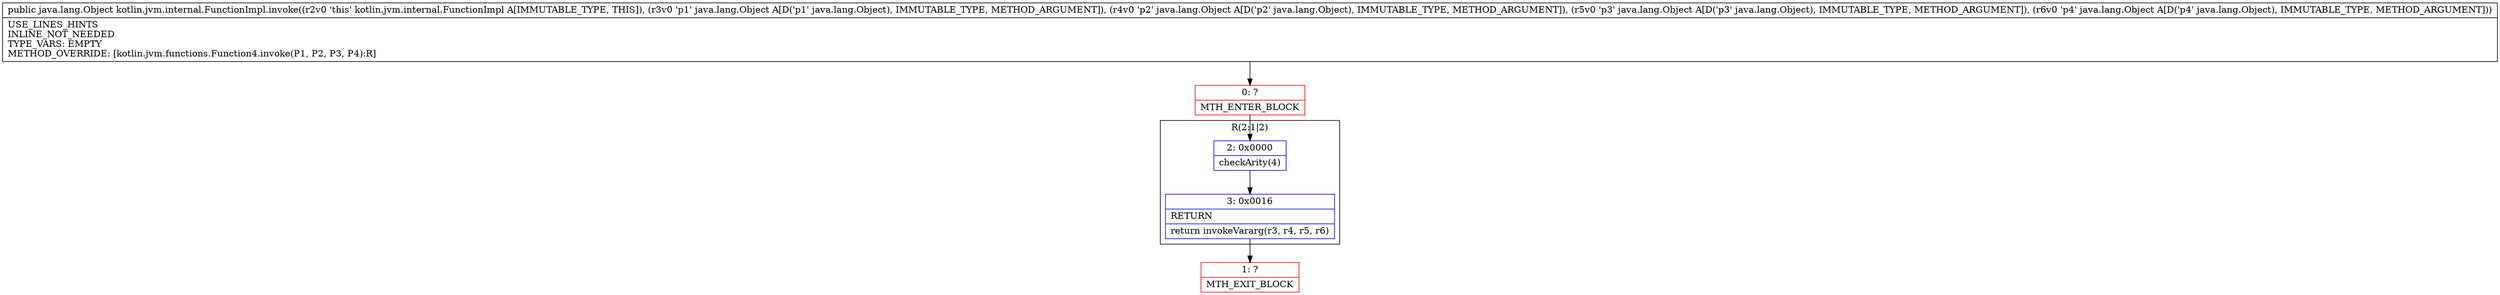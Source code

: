 digraph "CFG forkotlin.jvm.internal.FunctionImpl.invoke(Ljava\/lang\/Object;Ljava\/lang\/Object;Ljava\/lang\/Object;Ljava\/lang\/Object;)Ljava\/lang\/Object;" {
subgraph cluster_Region_1495245915 {
label = "R(2:1|2)";
node [shape=record,color=blue];
Node_2 [shape=record,label="{2\:\ 0x0000|checkArity(4)\l}"];
Node_3 [shape=record,label="{3\:\ 0x0016|RETURN\l|return invokeVararg(r3, r4, r5, r6)\l}"];
}
Node_0 [shape=record,color=red,label="{0\:\ ?|MTH_ENTER_BLOCK\l}"];
Node_1 [shape=record,color=red,label="{1\:\ ?|MTH_EXIT_BLOCK\l}"];
MethodNode[shape=record,label="{public java.lang.Object kotlin.jvm.internal.FunctionImpl.invoke((r2v0 'this' kotlin.jvm.internal.FunctionImpl A[IMMUTABLE_TYPE, THIS]), (r3v0 'p1' java.lang.Object A[D('p1' java.lang.Object), IMMUTABLE_TYPE, METHOD_ARGUMENT]), (r4v0 'p2' java.lang.Object A[D('p2' java.lang.Object), IMMUTABLE_TYPE, METHOD_ARGUMENT]), (r5v0 'p3' java.lang.Object A[D('p3' java.lang.Object), IMMUTABLE_TYPE, METHOD_ARGUMENT]), (r6v0 'p4' java.lang.Object A[D('p4' java.lang.Object), IMMUTABLE_TYPE, METHOD_ARGUMENT]))  | USE_LINES_HINTS\lINLINE_NOT_NEEDED\lTYPE_VARS: EMPTY\lMETHOD_OVERRIDE: [kotlin.jvm.functions.Function4.invoke(P1, P2, P3, P4):R]\l}"];
MethodNode -> Node_0;Node_2 -> Node_3;
Node_3 -> Node_1;
Node_0 -> Node_2;
}

